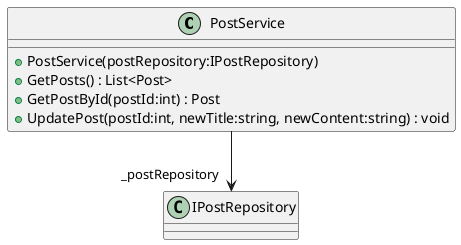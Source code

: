 @startuml
class PostService {
    + PostService(postRepository:IPostRepository)
    + GetPosts() : List<Post>
    + GetPostById(postId:int) : Post
    + UpdatePost(postId:int, newTitle:string, newContent:string) : void
}
PostService --> "_postRepository" IPostRepository
@enduml
